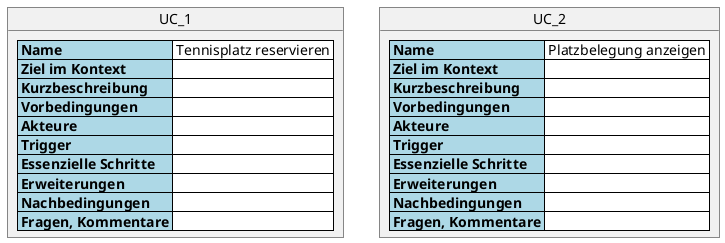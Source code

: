 @startuml
object UC_1 {
<#lightblue,#black>|= Name |<#white> Tennisplatz reservieren |
<#lightblue,#black>|= Ziel im Kontext |<#white>  |
<#lightblue,#black>|= Kurzbeschreibung |<#white>  |
<#lightblue,#black>|= Vorbedingungen |<#white>  |
<#lightblue,#black>|= Akteure |<#white>  |
<#lightblue,#black>|= Trigger |<#white>  |
<#lightblue,#black>|= Essenzielle Schritte |<#white>  |
<#lightblue,#black>|= Erweiterungen |<#white>  |
<#lightblue,#black>|= Nachbedingungen |<#white>  |
<#lightblue,#black>|= Fragen, Kommentare |<#white>  |
}

object UC_2 {
<#lightblue,#black>|= Name|<#white> Platzbelegung anzeigen |
<#lightblue,#black>|= Ziel im Kontext |<#white>  |
<#lightblue,#black>|= Kurzbeschreibung |<#white>  |
<#lightblue,#black>|= Vorbedingungen |<#white>  |
<#lightblue,#black>|= Akteure |<#white>  |
<#lightblue,#black>|= Trigger |<#white>  |
<#lightblue,#black>|= Essenzielle Schritte |<#white>  |
<#lightblue,#black>|= Erweiterungen |<#white>  |
<#lightblue,#black>|= Nachbedingungen |<#white>  |
<#lightblue,#black>|= Fragen, Kommentare |<#white>  |
}

@enduml